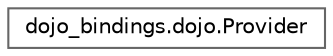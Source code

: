 digraph "Graphical Class Hierarchy"
{
 // LATEX_PDF_SIZE
  bgcolor="transparent";
  edge [fontname=Helvetica,fontsize=10,labelfontname=Helvetica,labelfontsize=10];
  node [fontname=Helvetica,fontsize=10,shape=box,height=0.2,width=0.4];
  rankdir="LR";
  Node0 [id="Node000000",label="dojo_bindings.dojo.Provider",height=0.2,width=0.4,color="grey40", fillcolor="white", style="filled",URL="$structdojo__bindings_1_1dojo_1_1_provider.html",tooltip=" "];
}
